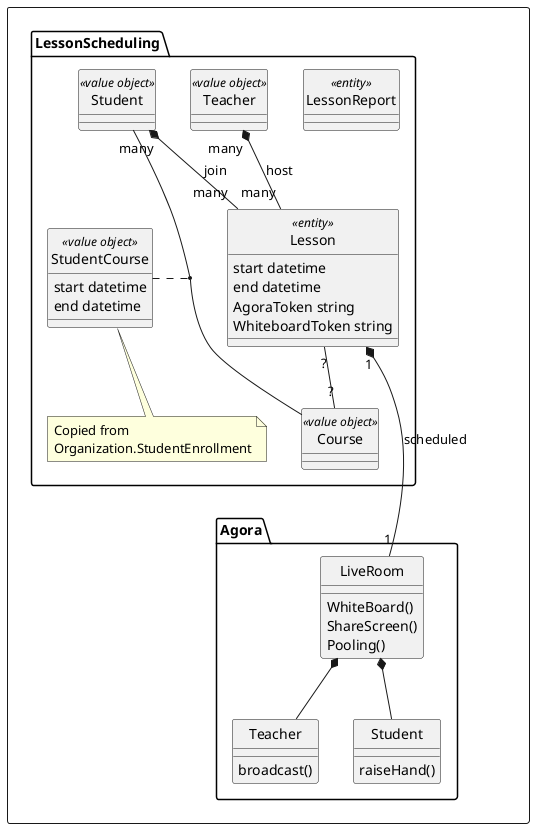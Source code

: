 @startuml live_lesson_simplified
hide circle

rectangle {
    namespace LessonScheduling {
        class Lesson <<entity>> {
            start datetime
            end datetime
            AgoraToken string
            WhiteboardToken string
        }
        class LessonReport <<entity>> {}

        class StudentCourse <<value object>> {
            start datetime
            end datetime
        }
        note bottom: Copied from \nOrganization.StudentEnrollment
        
        class Student <<value object>> {}
        class Course <<value object>> {}

        (Student, Course) .. StudentCourse
        class Teacher <<value object>> {}
        class Student <<value object>> {}
        Lesson "?" -- "?" Course
        Teacher "many" *-- "many" Lesson : host
        Student "many" *-- "many" Lesson : join
    }

    namespace Agora {
        class LiveRoom {
            WhiteBoard()
            ShareScreen()
            Pooling()
        }
        class Teacher {
            broadcast()
        }
        class Student {
            raiseHand()
        }

        LiveRoom *-- Teacher
        LiveRoom *-- Student
    }

    LessonScheduling.Lesson "1" *-- "1" Agora.LiveRoom : scheduled
    ' layout
    Agora.LiveRoom -up[hidden]-> LessonScheduling.Course
}
@enduml
